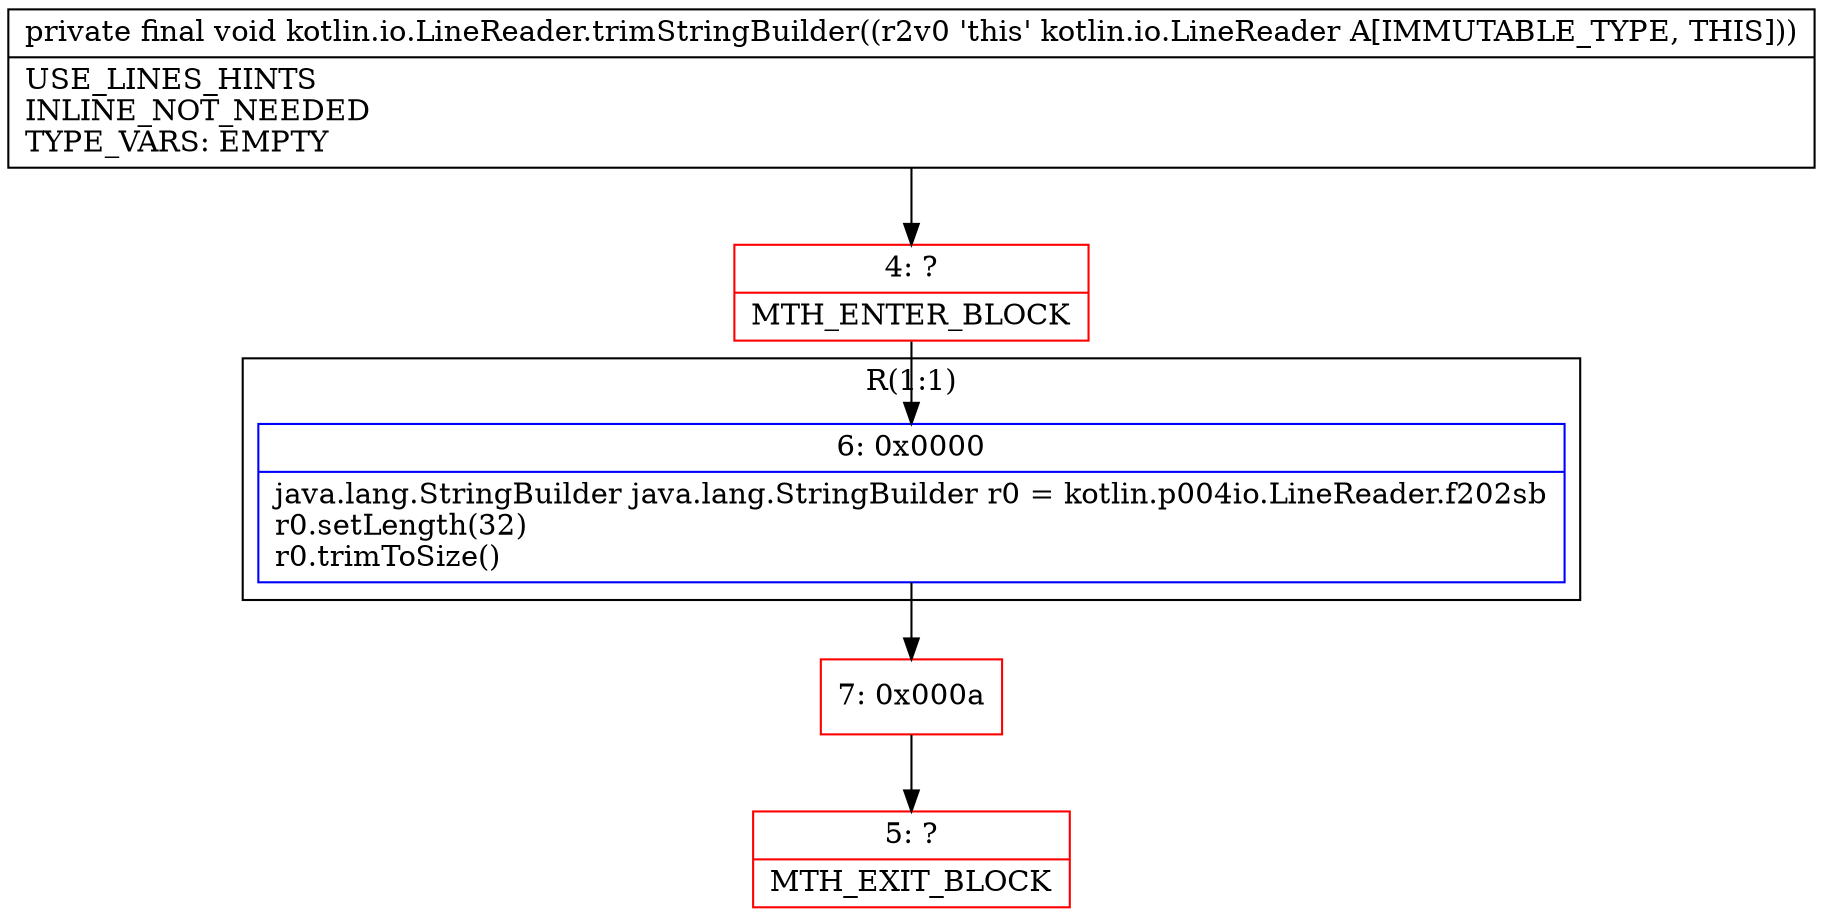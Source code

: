 digraph "CFG forkotlin.io.LineReader.trimStringBuilder()V" {
subgraph cluster_Region_1222207122 {
label = "R(1:1)";
node [shape=record,color=blue];
Node_6 [shape=record,label="{6\:\ 0x0000|java.lang.StringBuilder java.lang.StringBuilder r0 = kotlin.p004io.LineReader.f202sb\lr0.setLength(32)\lr0.trimToSize()\l}"];
}
Node_4 [shape=record,color=red,label="{4\:\ ?|MTH_ENTER_BLOCK\l}"];
Node_7 [shape=record,color=red,label="{7\:\ 0x000a}"];
Node_5 [shape=record,color=red,label="{5\:\ ?|MTH_EXIT_BLOCK\l}"];
MethodNode[shape=record,label="{private final void kotlin.io.LineReader.trimStringBuilder((r2v0 'this' kotlin.io.LineReader A[IMMUTABLE_TYPE, THIS]))  | USE_LINES_HINTS\lINLINE_NOT_NEEDED\lTYPE_VARS: EMPTY\l}"];
MethodNode -> Node_4;Node_6 -> Node_7;
Node_4 -> Node_6;
Node_7 -> Node_5;
}

